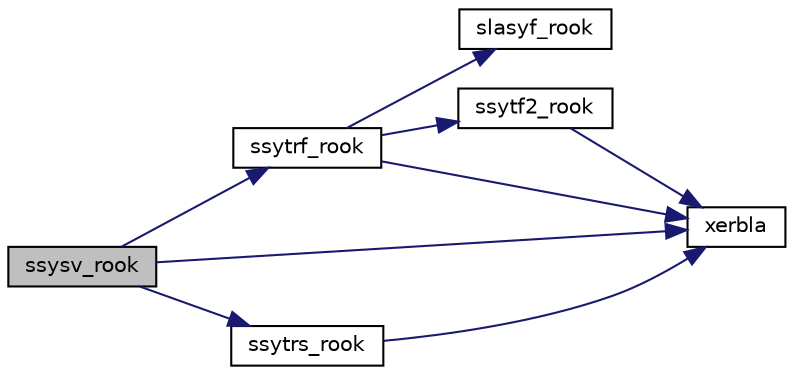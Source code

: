 digraph "ssysv_rook"
{
 // LATEX_PDF_SIZE
  edge [fontname="Helvetica",fontsize="10",labelfontname="Helvetica",labelfontsize="10"];
  node [fontname="Helvetica",fontsize="10",shape=record];
  rankdir="LR";
  Node1 [label="ssysv_rook",height=0.2,width=0.4,color="black", fillcolor="grey75", style="filled", fontcolor="black",tooltip="SSYSV_ROOK computes the solution to system of linear equations A * X = B for SY matrices"];
  Node1 -> Node2 [color="midnightblue",fontsize="10",style="solid",fontname="Helvetica"];
  Node2 [label="ssytrf_rook",height=0.2,width=0.4,color="black", fillcolor="white", style="filled",URL="$ssytrf__rook_8f.html#a3ee23af3bb6160578d858a59b053f007",tooltip="SSYTRF_ROOK"];
  Node2 -> Node3 [color="midnightblue",fontsize="10",style="solid",fontname="Helvetica"];
  Node3 [label="slasyf_rook",height=0.2,width=0.4,color="black", fillcolor="white", style="filled",URL="$slasyf__rook_8f.html#ab56807ae53bfd2750b0a03d5cdc738a2",tooltip="SLASYF_ROOK computes a partial factorization of a real symmetric matrix using the bounded Bunch-Kaufm..."];
  Node2 -> Node4 [color="midnightblue",fontsize="10",style="solid",fontname="Helvetica"];
  Node4 [label="ssytf2_rook",height=0.2,width=0.4,color="black", fillcolor="white", style="filled",URL="$ssytf2__rook_8f.html#a366e10c15d6365d941b0b915c8411ccd",tooltip="SSYTF2_ROOK computes the factorization of a real symmetric indefinite matrix using the bounded Bunch-..."];
  Node4 -> Node5 [color="midnightblue",fontsize="10",style="solid",fontname="Helvetica"];
  Node5 [label="xerbla",height=0.2,width=0.4,color="black", fillcolor="white", style="filled",URL="$xerbla_8f.html#a377ee61015baf8dea7770b3a404b1c07",tooltip="XERBLA"];
  Node2 -> Node5 [color="midnightblue",fontsize="10",style="solid",fontname="Helvetica"];
  Node1 -> Node6 [color="midnightblue",fontsize="10",style="solid",fontname="Helvetica"];
  Node6 [label="ssytrs_rook",height=0.2,width=0.4,color="black", fillcolor="white", style="filled",URL="$ssytrs__rook_8f.html#a919d6dd600fb34f939eb34e18751d702",tooltip="SSYTRS_ROOK"];
  Node6 -> Node5 [color="midnightblue",fontsize="10",style="solid",fontname="Helvetica"];
  Node1 -> Node5 [color="midnightblue",fontsize="10",style="solid",fontname="Helvetica"];
}

